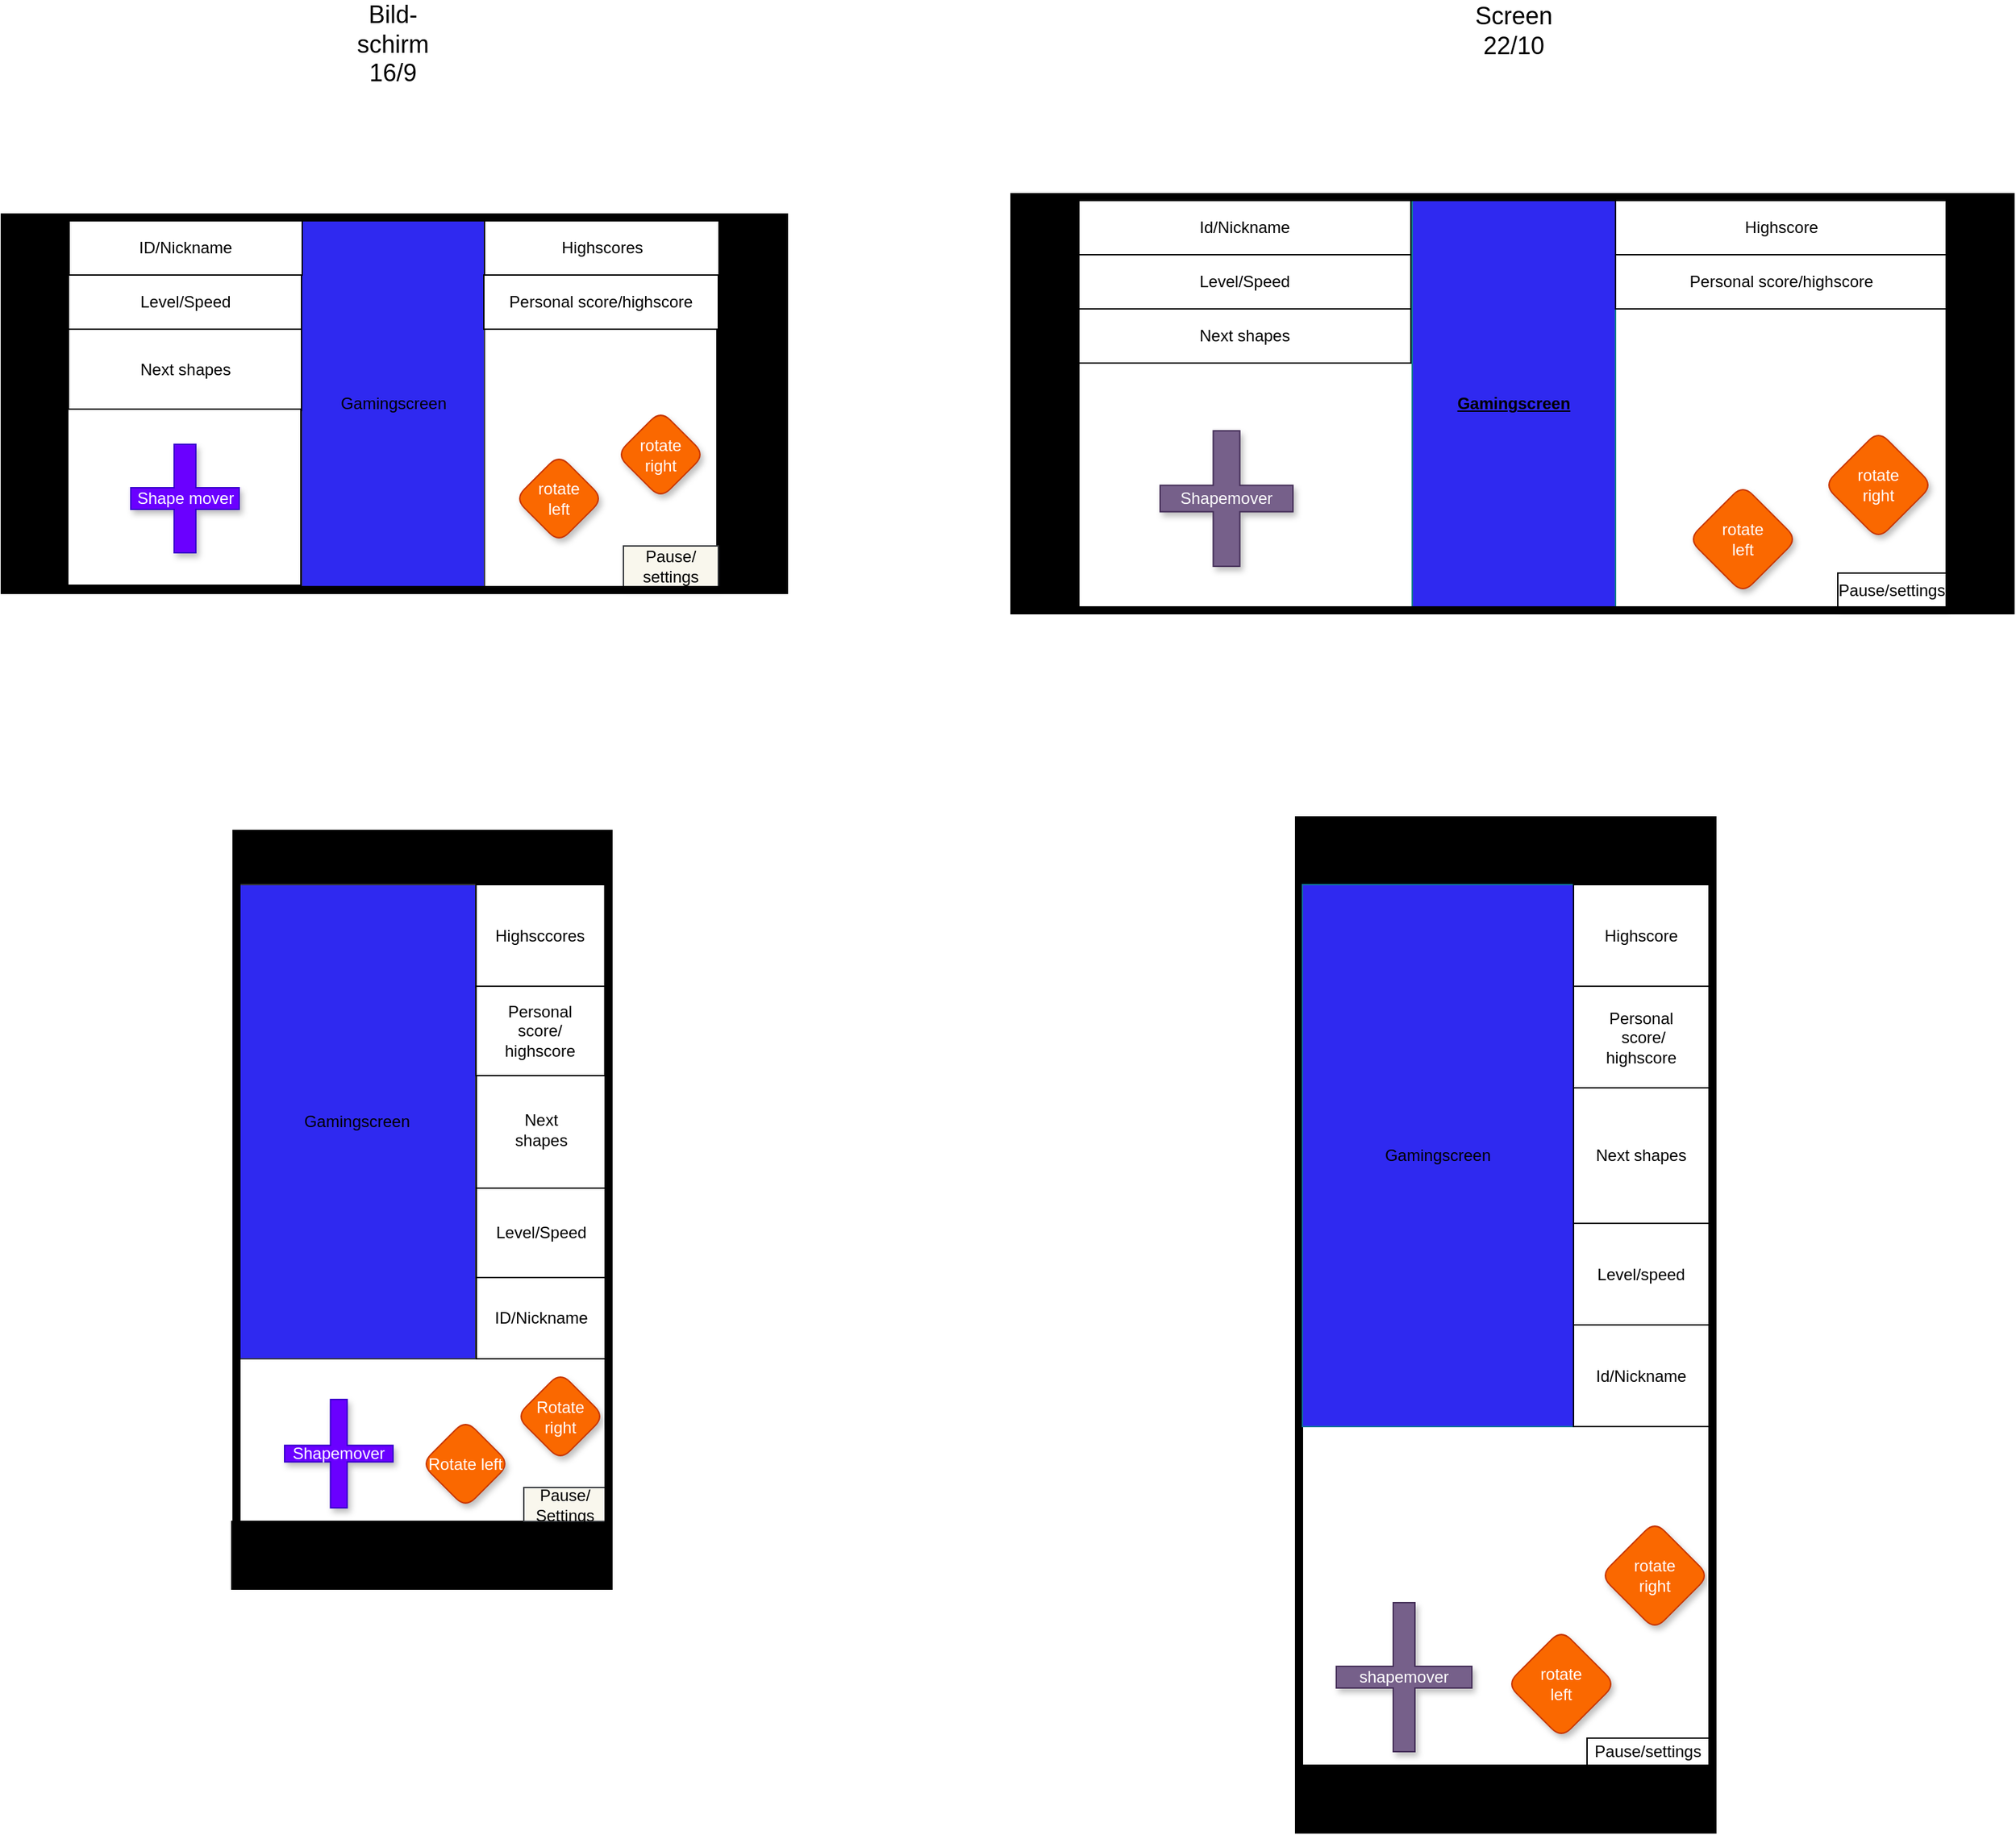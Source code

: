 <mxfile>
    <diagram id="A-zxvVNkBxOgzproccFd" name="Seite-1">
        <mxGraphModel dx="662" dy="357" grid="0" gridSize="10" guides="1" tooltips="1" connect="1" arrows="1" fold="1" page="0" pageScale="1" pageWidth="827" pageHeight="1169" background="none" math="0" shadow="0">
            <root>
                <mxCell id="0"/>
                <mxCell id="1" parent="0"/>
                <mxCell id="hMF7HG-Jt5NQ6egZfnup-37" value="" style="rounded=0;whiteSpace=wrap;html=1;fillColor=#000000;direction=south;" parent="1" vertex="1">
                    <mxGeometry x="1080" y="610" width="310" height="50" as="geometry"/>
                </mxCell>
                <mxCell id="hMF7HG-Jt5NQ6egZfnup-36" value="" style="rounded=0;whiteSpace=wrap;html=1;fillColor=#000000;direction=south;" parent="1" vertex="1">
                    <mxGeometry x="1080" y="1310" width="310" height="50" as="geometry"/>
                </mxCell>
                <mxCell id="hMF7HG-Jt5NQ6egZfnup-32" value="" style="rounded=0;whiteSpace=wrap;html=1;fillColor=#000000;" parent="1" vertex="1">
                    <mxGeometry x="1560" y="150" width="50" height="310" as="geometry"/>
                </mxCell>
                <mxCell id="hMF7HG-Jt5NQ6egZfnup-31" value="" style="rounded=0;whiteSpace=wrap;html=1;fillColor=#000000;" parent="1" vertex="1">
                    <mxGeometry x="870" y="150" width="50" height="310" as="geometry"/>
                </mxCell>
                <mxCell id="LK2-ITjYSWJ4ELH8rmy3-1" value="" style="rounded=0;whiteSpace=wrap;html=1;fillColor=#000000;" parent="1" vertex="1">
                    <mxGeometry x="125" y="165" width="50" height="280" as="geometry"/>
                </mxCell>
                <mxCell id="hMF7HG-Jt5NQ6egZfnup-23" value="" style="rounded=1;whiteSpace=wrap;html=1;direction=south;fillColor=#000000;" parent="1" vertex="1">
                    <mxGeometry x="300.5" y="1130" width="270" height="50" as="geometry"/>
                </mxCell>
                <mxCell id="hMF7HG-Jt5NQ6egZfnup-24" value="" style="rounded=1;whiteSpace=wrap;html=1;direction=south;fillColor=#000000;" parent="1" vertex="1">
                    <mxGeometry x="300.5" y="620" width="270" height="50" as="geometry"/>
                </mxCell>
                <mxCell id="hMF7HG-Jt5NQ6egZfnup-21" value="" style="rounded=0;whiteSpace=wrap;html=1;direction=south;fillColor=#000000;" parent="1" vertex="1">
                    <mxGeometry x="295" y="1130" width="280.5" height="50" as="geometry"/>
                </mxCell>
                <mxCell id="hMF7HG-Jt5NQ6egZfnup-22" value="" style="rounded=0;whiteSpace=wrap;html=1;direction=south;fillColor=#000000;" parent="1" vertex="1">
                    <mxGeometry x="296" y="620" width="279.5" height="50" as="geometry"/>
                </mxCell>
                <mxCell id="LK2-ITjYSWJ4ELH8rmy3-2" value="" style="rounded=0;whiteSpace=wrap;html=1;fillColor=#000000;" parent="1" vertex="1">
                    <mxGeometry x="653" y="165" width="52" height="280" as="geometry"/>
                </mxCell>
                <mxCell id="tGzolJ6zgcAbNML8atJ1-1" value="&lt;font style=&quot;font-size: 18px&quot;&gt;Bild-schirm 16/9&lt;/font&gt;" style="text;html=1;strokeColor=none;fillColor=none;align=center;verticalAlign=middle;whiteSpace=wrap;rounded=0;" parent="1" vertex="1">
                    <mxGeometry x="394" y="30" width="40" height="20" as="geometry"/>
                </mxCell>
                <mxCell id="tGzolJ6zgcAbNML8atJ1-7" value="Gamingscreen" style="rounded=0;whiteSpace=wrap;html=1;shadow=0;aspect=fixed;fillColor=#2F29F0;strokeColor=#36393d;" parent="1" vertex="1">
                    <mxGeometry x="346.5" y="170" width="135" height="270" as="geometry"/>
                </mxCell>
                <mxCell id="tGzolJ6zgcAbNML8atJ1-13" value="ID/Nickname" style="rounded=0;whiteSpace=wrap;html=1;shadow=0;" parent="1" vertex="1">
                    <mxGeometry x="175" y="170" width="172" height="40" as="geometry"/>
                </mxCell>
                <mxCell id="tGzolJ6zgcAbNML8atJ1-14" value="Level/Speed" style="rounded=0;whiteSpace=wrap;html=1;shadow=0;" parent="1" vertex="1">
                    <mxGeometry x="174.5" y="210" width="172" height="40" as="geometry"/>
                </mxCell>
                <mxCell id="tGzolJ6zgcAbNML8atJ1-15" value="Next shapes" style="rounded=0;whiteSpace=wrap;html=1;shadow=0;" parent="1" vertex="1">
                    <mxGeometry x="174.5" y="250" width="172" height="60" as="geometry"/>
                </mxCell>
                <mxCell id="tGzolJ6zgcAbNML8atJ1-16" value="Highscores" style="rounded=0;whiteSpace=wrap;html=1;shadow=0;" parent="1" vertex="1">
                    <mxGeometry x="481.5" y="170" width="173" height="40" as="geometry"/>
                </mxCell>
                <mxCell id="tGzolJ6zgcAbNML8atJ1-19" value="" style="rounded=0;whiteSpace=wrap;html=1;shadow=0;" parent="1" vertex="1">
                    <mxGeometry x="174" y="309" width="172" height="130" as="geometry"/>
                </mxCell>
                <mxCell id="tGzolJ6zgcAbNML8atJ1-23" value="Shape mover" style="shape=cross;whiteSpace=wrap;html=1;shadow=1;fillColor=#6a00ff;strokeColor=#3700CC;fontColor=#ffffff;" parent="1" vertex="1">
                    <mxGeometry x="220.5" y="335" width="80" height="80" as="geometry"/>
                </mxCell>
                <mxCell id="tGzolJ6zgcAbNML8atJ1-25" value="rotate&lt;br&gt;left" style="rhombus;whiteSpace=wrap;html=1;shadow=1;aspect=fixed;rounded=1;fillColor=#fa6800;strokeColor=#C73500;fontColor=#ffffff;" parent="1" vertex="1">
                    <mxGeometry x="504" y="342.5" width="65" height="65" as="geometry"/>
                </mxCell>
                <mxCell id="tGzolJ6zgcAbNML8atJ1-26" value="rotate&lt;br&gt;right" style="rhombus;whiteSpace=wrap;html=1;shadow=1;aspect=fixed;rounded=1;fillColor=#fa6800;strokeColor=#C73500;fontColor=#ffffff;" parent="1" vertex="1">
                    <mxGeometry x="579" y="310" width="65" height="65" as="geometry"/>
                </mxCell>
                <mxCell id="tGzolJ6zgcAbNML8atJ1-28" value="Personal score/highscore" style="rounded=0;whiteSpace=wrap;html=1;shadow=0;" parent="1" vertex="1">
                    <mxGeometry x="481" y="210" width="173" height="40" as="geometry"/>
                </mxCell>
                <mxCell id="tGzolJ6zgcAbNML8atJ1-29" value="Pause/&lt;br&gt;settings" style="rounded=0;whiteSpace=wrap;html=1;shadow=1;fillColor=#f9f7ed;strokeColor=#36393d;" parent="1" vertex="1">
                    <mxGeometry x="584" y="410" width="70" height="30" as="geometry"/>
                </mxCell>
                <mxCell id="hMF7HG-Jt5NQ6egZfnup-2" value="Gamingscreen" style="rounded=0;whiteSpace=wrap;html=1;aspect=fixed;fillColor=#2F29F0;strokeColor=#36393d;" parent="1" vertex="1">
                    <mxGeometry x="300" y="660" width="175" height="350" as="geometry"/>
                </mxCell>
                <mxCell id="hMF7HG-Jt5NQ6egZfnup-3" value="Highsccores" style="rounded=0;whiteSpace=wrap;html=1;" parent="1" vertex="1">
                    <mxGeometry x="475.25" y="660" width="95" height="76" as="geometry"/>
                </mxCell>
                <mxCell id="hMF7HG-Jt5NQ6egZfnup-8" value="Next&lt;br&gt;shapes" style="rounded=0;whiteSpace=wrap;html=1;" parent="1" vertex="1">
                    <mxGeometry x="475.5" y="798" width="95" height="86" as="geometry"/>
                </mxCell>
                <mxCell id="hMF7HG-Jt5NQ6egZfnup-9" value="Personal &lt;br&gt;score/&lt;br&gt;highscore" style="rounded=0;whiteSpace=wrap;html=1;" parent="1" vertex="1">
                    <mxGeometry x="475.25" y="735" width="95" height="66" as="geometry"/>
                </mxCell>
                <mxCell id="hMF7HG-Jt5NQ6egZfnup-10" value="Level/Speed" style="rounded=0;whiteSpace=wrap;html=1;" parent="1" vertex="1">
                    <mxGeometry x="475.5" y="884" width="95" height="66" as="geometry"/>
                </mxCell>
                <mxCell id="hMF7HG-Jt5NQ6egZfnup-11" value="ID/Nickname" style="rounded=0;whiteSpace=wrap;html=1;" parent="1" vertex="1">
                    <mxGeometry x="475.5" y="950" width="95" height="60" as="geometry"/>
                </mxCell>
                <mxCell id="hMF7HG-Jt5NQ6egZfnup-15" value="Rotate&lt;br&gt;right" style="rhombus;whiteSpace=wrap;html=1;aspect=fixed;fillColor=#fa6800;strokeColor=#C73500;fontColor=#ffffff;rounded=1;shadow=1;" parent="1" vertex="1">
                    <mxGeometry x="505" y="1020" width="65" height="65" as="geometry"/>
                </mxCell>
                <mxCell id="hMF7HG-Jt5NQ6egZfnup-16" value="Rotate left" style="rhombus;whiteSpace=wrap;html=1;aspect=fixed;fillColor=#fa6800;strokeColor=#C73500;fontColor=#ffffff;rounded=1;shadow=1;" parent="1" vertex="1">
                    <mxGeometry x="435" y="1055" width="65" height="65" as="geometry"/>
                </mxCell>
                <mxCell id="hMF7HG-Jt5NQ6egZfnup-17" value="Pause/&lt;br&gt;Settings" style="rounded=0;whiteSpace=wrap;html=1;fillColor=#f9f7ed;strokeColor=#36393d;shadow=1;" parent="1" vertex="1">
                    <mxGeometry x="510.5" y="1105" width="60" height="25" as="geometry"/>
                </mxCell>
                <mxCell id="hMF7HG-Jt5NQ6egZfnup-18" value="Shapemover" style="shape=cross;whiteSpace=wrap;html=1;fillColor=#6a00ff;strokeColor=#3700CC;fontColor=#ffffff;size=0.154;shadow=1;" parent="1" vertex="1">
                    <mxGeometry x="334" y="1040" width="80" height="80" as="geometry"/>
                </mxCell>
                <mxCell id="hMF7HG-Jt5NQ6egZfnup-27" value="&lt;font style=&quot;font-size: 18px&quot;&gt;Screen&lt;br&gt;22/10&lt;/font&gt;" style="text;html=1;strokeColor=none;fillColor=none;align=center;verticalAlign=middle;whiteSpace=wrap;rounded=0;" parent="1" vertex="1">
                    <mxGeometry x="1221" y="20" width="40" height="20" as="geometry"/>
                </mxCell>
                <mxCell id="hMF7HG-Jt5NQ6egZfnup-34" value="&lt;u&gt;&lt;b&gt;Gamingscreen&lt;/b&gt;&lt;/u&gt;" style="rounded=0;whiteSpace=wrap;html=1;strokeColor=#0e8088;aspect=fixed;fillColor=#2F29F0;" parent="1" vertex="1">
                    <mxGeometry x="1166" y="155" width="150" height="300" as="geometry"/>
                </mxCell>
                <mxCell id="hMF7HG-Jt5NQ6egZfnup-40" value="rotate&lt;br&gt;right" style="rhombus;whiteSpace=wrap;html=1;strokeColor=#C73500;fillColor=#fa6800;fontColor=#ffffff;rounded=1;shadow=1;" parent="1" vertex="1">
                    <mxGeometry x="1470" y="325" width="80" height="80" as="geometry"/>
                </mxCell>
                <mxCell id="hMF7HG-Jt5NQ6egZfnup-41" value="rotate&lt;br&gt;left" style="rhombus;whiteSpace=wrap;html=1;strokeColor=#C73500;fillColor=#fa6800;fontColor=#ffffff;rounded=1;shadow=1;" parent="1" vertex="1">
                    <mxGeometry x="1370" y="365" width="80" height="80" as="geometry"/>
                </mxCell>
                <mxCell id="hMF7HG-Jt5NQ6egZfnup-44" value="Id/Nickname" style="rounded=0;whiteSpace=wrap;html=1;strokeColor=#000000;fillColor=none;" parent="1" vertex="1">
                    <mxGeometry x="920" y="155" width="245" height="40" as="geometry"/>
                </mxCell>
                <mxCell id="5Syy-ZLxnMgxCQeKFp7M-3" value="" style="rounded=0;whiteSpace=wrap;html=1;fillColor=#000000;" parent="1" vertex="1">
                    <mxGeometry x="920" y="150" width="640" height="5" as="geometry"/>
                </mxCell>
                <mxCell id="5Syy-ZLxnMgxCQeKFp7M-4" value="" style="rounded=0;whiteSpace=wrap;html=1;direction=south;fillColor=#000000;" parent="1" vertex="1">
                    <mxGeometry x="1080" y="660" width="5" height="660" as="geometry"/>
                </mxCell>
                <mxCell id="5Syy-ZLxnMgxCQeKFp7M-5" value="" style="rounded=0;whiteSpace=wrap;html=1;fillColor=#000000;" parent="1" vertex="1">
                    <mxGeometry x="920" y="455" width="639" height="5" as="geometry"/>
                </mxCell>
                <mxCell id="5Syy-ZLxnMgxCQeKFp7M-6" value="" style="rounded=0;whiteSpace=wrap;html=1;direction=south;fillColor=#000000;" parent="1" vertex="1">
                    <mxGeometry x="1385" y="660" width="5" height="660" as="geometry"/>
                </mxCell>
                <mxCell id="5Syy-ZLxnMgxCQeKFp7M-7" value="" style="rounded=0;whiteSpace=wrap;html=1;fillColor=#000000;" parent="1" vertex="1">
                    <mxGeometry x="175" y="165" width="480" height="5" as="geometry"/>
                </mxCell>
                <mxCell id="5Syy-ZLxnMgxCQeKFp7M-8" value="" style="rounded=0;whiteSpace=wrap;html=1;fillColor=#000000;" parent="1" vertex="1">
                    <mxGeometry x="174.5" y="440" width="480" height="5" as="geometry"/>
                </mxCell>
                <mxCell id="5Syy-ZLxnMgxCQeKFp7M-9" value="" style="rounded=0;whiteSpace=wrap;html=1;fillColor=#000000;direction=south;" parent="1" vertex="1">
                    <mxGeometry x="570.5" y="660" width="5" height="480" as="geometry"/>
                </mxCell>
                <mxCell id="5Syy-ZLxnMgxCQeKFp7M-10" value="" style="rounded=0;whiteSpace=wrap;html=1;fillColor=#000000;direction=south;" parent="1" vertex="1">
                    <mxGeometry x="296" y="660" width="5" height="480" as="geometry"/>
                </mxCell>
                <mxCell id="5Syy-ZLxnMgxCQeKFp7M-12" value="Level/Speed" style="rounded=0;whiteSpace=wrap;html=1;strokeColor=#000000;fillColor=none;" parent="1" vertex="1">
                    <mxGeometry x="920" y="195" width="245" height="40" as="geometry"/>
                </mxCell>
                <mxCell id="5Syy-ZLxnMgxCQeKFp7M-18" value="Shapemover" style="shape=cross;whiteSpace=wrap;html=1;fillColor=#76608a;strokeColor=#432D57;fontColor=#ffffff;shadow=1;" parent="1" vertex="1">
                    <mxGeometry x="980" y="325" width="98" height="100" as="geometry"/>
                </mxCell>
                <mxCell id="5Syy-ZLxnMgxCQeKFp7M-19" value="Next shapes" style="rounded=0;whiteSpace=wrap;html=1;strokeColor=#000000;fillColor=none;" parent="1" vertex="1">
                    <mxGeometry x="920" y="235" width="245" height="40" as="geometry"/>
                </mxCell>
                <mxCell id="5Syy-ZLxnMgxCQeKFp7M-20" value="Highscore" style="rounded=0;whiteSpace=wrap;html=1;strokeColor=#000000;fillColor=none;" parent="1" vertex="1">
                    <mxGeometry x="1316" y="155" width="245" height="40" as="geometry"/>
                </mxCell>
                <mxCell id="5Syy-ZLxnMgxCQeKFp7M-21" value="Personal score/highscore" style="rounded=0;whiteSpace=wrap;html=1;strokeColor=#000000;fillColor=none;" parent="1" vertex="1">
                    <mxGeometry x="1316" y="195" width="245" height="40" as="geometry"/>
                </mxCell>
                <mxCell id="5Syy-ZLxnMgxCQeKFp7M-22" value="Gamingscreen" style="rounded=0;whiteSpace=wrap;html=1;fillColor=#2F29F0;aspect=fixed;strokeColor=#10739e;" parent="1" vertex="1">
                    <mxGeometry x="1085" y="660" width="200" height="400" as="geometry"/>
                </mxCell>
                <mxCell id="5Syy-ZLxnMgxCQeKFp7M-23" value="Highscore" style="rounded=0;whiteSpace=wrap;html=1;fillColor=none;" parent="1" vertex="1">
                    <mxGeometry x="1285" y="660" width="100" height="75" as="geometry"/>
                </mxCell>
                <mxCell id="5Syy-ZLxnMgxCQeKFp7M-24" value="Personal&lt;br&gt;&amp;nbsp;score/&lt;br&gt;highscore" style="rounded=0;whiteSpace=wrap;html=1;fillColor=none;" parent="1" vertex="1">
                    <mxGeometry x="1285" y="735" width="100" height="75" as="geometry"/>
                </mxCell>
                <mxCell id="5Syy-ZLxnMgxCQeKFp7M-25" value="Next shapes" style="rounded=0;whiteSpace=wrap;html=1;fillColor=none;" parent="1" vertex="1">
                    <mxGeometry x="1285" y="810" width="100" height="100" as="geometry"/>
                </mxCell>
                <mxCell id="5Syy-ZLxnMgxCQeKFp7M-26" value="Level/speed" style="rounded=0;whiteSpace=wrap;html=1;fillColor=none;" parent="1" vertex="1">
                    <mxGeometry x="1285" y="910" width="100" height="75" as="geometry"/>
                </mxCell>
                <mxCell id="5Syy-ZLxnMgxCQeKFp7M-27" value="Id/Nickname" style="rounded=0;whiteSpace=wrap;html=1;fillColor=none;" parent="1" vertex="1">
                    <mxGeometry x="1285" y="985" width="100" height="75" as="geometry"/>
                </mxCell>
                <mxCell id="5Syy-ZLxnMgxCQeKFp7M-28" value="rotate&lt;br&gt;left" style="rhombus;whiteSpace=wrap;html=1;rounded=1;fillColor=#fa6800;strokeColor=#C73500;fontColor=#ffffff;shadow=1;" parent="1" vertex="1">
                    <mxGeometry x="1236" y="1210" width="80" height="80" as="geometry"/>
                </mxCell>
                <mxCell id="5Syy-ZLxnMgxCQeKFp7M-29" value="rotate&lt;br&gt;right" style="rhombus;whiteSpace=wrap;html=1;rounded=1;fillColor=#fa6800;strokeColor=#C73500;fontColor=#ffffff;shadow=1;" parent="1" vertex="1">
                    <mxGeometry x="1305" y="1130" width="80" height="80" as="geometry"/>
                </mxCell>
                <mxCell id="5Syy-ZLxnMgxCQeKFp7M-30" value="Pause/settings" style="rounded=0;whiteSpace=wrap;html=1;fillColor=#FFFFFF;shadow=1;" parent="1" vertex="1">
                    <mxGeometry x="1480" y="430" width="80" height="25" as="geometry"/>
                </mxCell>
                <mxCell id="5Syy-ZLxnMgxCQeKFp7M-31" value="Pause/settings" style="rounded=0;whiteSpace=wrap;html=1;fillColor=#FFFFFF;shadow=1;" parent="1" vertex="1">
                    <mxGeometry x="1295" y="1290" width="90" height="20" as="geometry"/>
                </mxCell>
                <mxCell id="5Syy-ZLxnMgxCQeKFp7M-32" value="shapemover" style="shape=cross;whiteSpace=wrap;html=1;rounded=1;shadow=1;fillColor=#76608a;strokeColor=#432D57;fontColor=#ffffff;size=0.16;" parent="1" vertex="1">
                    <mxGeometry x="1110" y="1190" width="100" height="110" as="geometry"/>
                </mxCell>
            </root>
        </mxGraphModel>
    </diagram>
</mxfile>